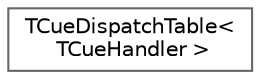 digraph "Graphical Class Hierarchy"
{
 // INTERACTIVE_SVG=YES
 // LATEX_PDF_SIZE
  bgcolor="transparent";
  edge [fontname=Helvetica,fontsize=10,labelfontname=Helvetica,labelfontsize=10];
  node [fontname=Helvetica,fontsize=10,shape=box,height=0.2,width=0.4];
  rankdir="LR";
  Node0 [id="Node000000",label="TCueDispatchTable\<\l TCueHandler \>",height=0.2,width=0.4,color="grey40", fillcolor="white", style="filled",URL="$d1/d46/classTCueDispatchTable.html",tooltip=" "];
}
